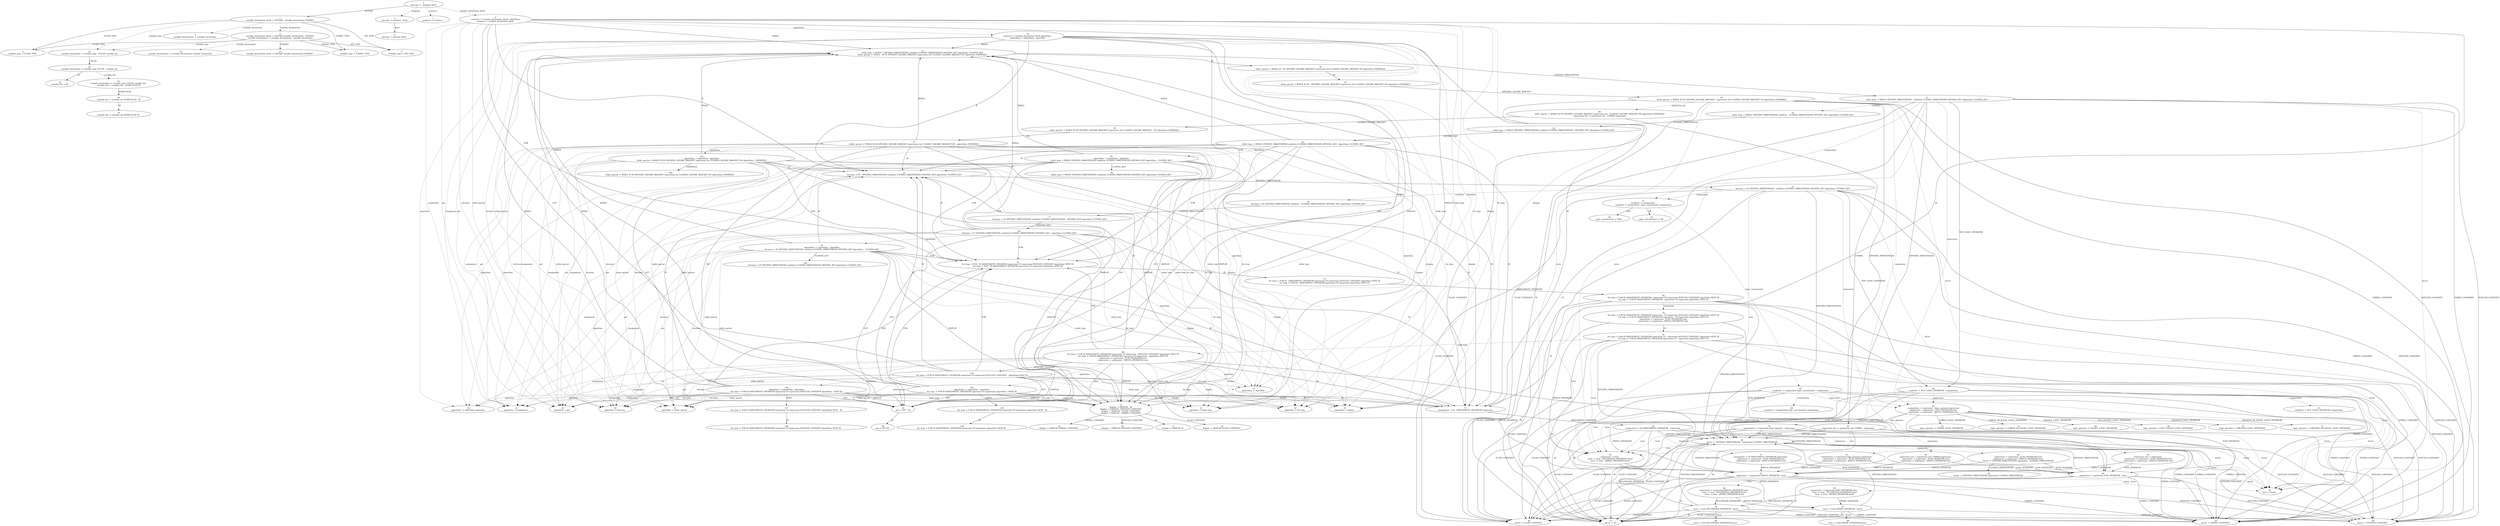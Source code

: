digraph Automaton {
  0 [label="0\n$accept -> . program $end"]
  0 -> 1 [style=solid label="DEFVAR"]
  0 -> 2 [style=dashed label="program"]
  0 -> 3 [style=dashed label="sentence"]
  0 -> 4 [style=dashed label="variable_declaration_block"]
  1 [label="1\nvariable_declaration_block -> DEFVAR . variable_declarations ENDDEF"]
  1 -> 5 [style=solid label="INT_TYPE"]
  1 -> 6 [style=solid label="FLOAT_TYPE"]
  1 -> 7 [style=solid label="STRING_TYPE"]
  1 -> 8 [style=dashed label="variable_declarations"]
  1 -> 9 [style=dashed label="variable_declaration"]
  1 -> 10 [style=dashed label="variable_type"]
  2 [label="2\n$accept -> program . $end"]
  2 -> 11 [style=solid label="$end"]
  3 [label="3\nprogram -> sentence ."]
  4 [label="4\nsentence -> variable_declaration_block . algorithms\nsentence -> variable_declaration_block ."]
  4 -> 12 [style=solid label="WHILE"]
  4 -> 13 [style=solid label="IF"]
  4 -> 14 [style=solid label="FOR"]
  4 -> 15 [style=solid label="DISPLAY"]
  4 -> 16 [style=solid label="GET"]
  4 -> 17 [style=solid label="ID"]
  4 -> 18 [style=dashed label="algorithms"]
  4 -> 19 [style=dashed label="algorithm"]
  4 -> 20 [style=dashed label="decision"]
  4 -> 21 [style=dashed label="assignment"]
  4 -> 22 [style=dashed label="while_loop"]
  4 -> 23 [style=dashed label="while_special"]
  4 -> 24 [style=dashed label="for_loop"]
  4 -> 25 [style=dashed label="display"]
  4 -> 26 [style=dashed label="get"]
  5 [label="5\nvariable_type -> INT_TYPE ."]
  6 [label="6\nvariable_type -> FLOAT_TYPE ."]
  7 [label="7\nvariable_type -> STRING_TYPE ."]
  8 [label="8\nvariable_declaration_block -> DEFVAR variable_declarations . ENDDEF\nvariable_declarations -> variable_declarations . variable_declaration"]
  8 -> 27 [style=solid label="ENDDEF"]
  8 -> 5 [style=solid label="INT_TYPE"]
  8 -> 6 [style=solid label="FLOAT_TYPE"]
  8 -> 7 [style=solid label="STRING_TYPE"]
  8 -> 28 [style=dashed label="variable_declaration"]
  8 -> 10 [style=dashed label="variable_type"]
  9 [label="9\nvariable_declarations -> variable_declaration ."]
  10 [label="10\nvariable_declaration -> variable_type . COLON variable_list"]
  10 -> 29 [style=solid label="COLON"]
  11 [label="11\n$accept -> program $end ."]
  12 [label="12\nwhile_loop -> WHILE . OPENING_PARENTHESIS condition CLOSING_PARENTHESIS OPENING_KEY algorithms CLOSING_KEY\nwhile_special -> WHILE . ID IN OPENING_SQUARE_BRACKET expression_list CLOSING_SQUARE_BRACKET DO algorithms ENDWHILE"]
  12 -> 30 [style=solid label="ID"]
  12 -> 31 [style=solid label="OPENING_PARENTHESIS"]
  13 [label="13\ndecision -> IF . OPENING_PARENTHESIS condition CLOSING_PARENTHESIS OPENING_KEY algorithms CLOSING_KEY"]
  13 -> 32 [style=solid label="OPENING_PARENTHESIS"]
  14 [label="14\nfor_loop -> FOR . ID ASSIGNMENT_OPERATOR expression TO expression INTEGER_CONSTANT algorithms NEXT ID\nfor_loop -> FOR . ID ASSIGNMENT_OPERATOR expression TO expression algorithms NEXT ID"]
  14 -> 33 [style=solid label="ID"]
  15 [label="15\ndisplay -> DISPLAY . ID\ndisplay -> DISPLAY . INTEGER_CONSTANT\ndisplay -> DISPLAY . FLOAT_CONSTANT\ndisplay -> DISPLAY . STRING_CONSTANT"]
  15 -> 34 [style=solid label="FLOAT_CONSTANT"]
  15 -> 35 [style=solid label="STRING_CONSTANT"]
  15 -> 36 [style=solid label="INTEGER_CONSTANT"]
  15 -> 37 [style=solid label="ID"]
  16 [label="16\nget -> GET . ID"]
  16 -> 38 [style=solid label="ID"]
  17 [label="17\nassignment -> ID . ASSIGNMENT_OPERATOR expression"]
  17 -> 39 [style=solid label="ASSIGNMENT_OPERATOR"]
  18 [label="18\nsentence -> variable_declaration_block algorithms .\nalgorithms -> algorithms . algorithm"]
  18 -> 12 [style=solid label="WHILE"]
  18 -> 13 [style=solid label="IF"]
  18 -> 14 [style=solid label="FOR"]
  18 -> 15 [style=solid label="DISPLAY"]
  18 -> 16 [style=solid label="GET"]
  18 -> 17 [style=solid label="ID"]
  18 -> 40 [style=dashed label="algorithm"]
  18 -> 20 [style=dashed label="decision"]
  18 -> 21 [style=dashed label="assignment"]
  18 -> 22 [style=dashed label="while_loop"]
  18 -> 23 [style=dashed label="while_special"]
  18 -> 24 [style=dashed label="for_loop"]
  18 -> 25 [style=dashed label="display"]
  18 -> 26 [style=dashed label="get"]
  19 [label="19\nalgorithms -> algorithm ."]
  20 [label="20\nalgorithm -> decision ."]
  21 [label="21\nalgorithm -> assignment ."]
  22 [label="22\nalgorithm -> while_loop ."]
  23 [label="23\nalgorithm -> while_special ."]
  24 [label="24\nalgorithm -> for_loop ."]
  25 [label="25\nalgorithm -> display ."]
  26 [label="26\nalgorithm -> get ."]
  27 [label="27\nvariable_declaration_block -> DEFVAR variable_declarations ENDDEF ."]
  28 [label="28\nvariable_declarations -> variable_declarations variable_declaration ."]
  29 [label="29\nvariable_declaration -> variable_type COLON . variable_list"]
  29 -> 41 [style=solid label="ID"]
  29 -> 42 [style=dashed label="variable_list"]
  30 [label="30\nwhile_special -> WHILE ID . IN OPENING_SQUARE_BRACKET expression_list CLOSING_SQUARE_BRACKET DO algorithms ENDWHILE"]
  30 -> 43 [style=solid label="IN"]
  31 [label="31\nwhile_loop -> WHILE OPENING_PARENTHESIS . condition CLOSING_PARENTHESIS OPENING_KEY algorithms CLOSING_KEY"]
  31 -> 44 [style=solid label="FLOAT_CONSTANT"]
  31 -> 45 [style=solid label="STRING_CONSTANT"]
  31 -> 46 [style=solid label="INTEGER_CONSTANT"]
  31 -> 47 [style=solid label="ID"]
  31 -> 48 [style=solid label="OPENING_PARENTHESIS"]
  31 -> 49 [style=solid label="NOT_LOGIC_OPERATOR"]
  31 -> 50 [style=dashed label="condition"]
  31 -> 51 [style=dashed label="comparation"]
  31 -> 52 [style=dashed label="expression"]
  31 -> 53 [style=dashed label="term"]
  31 -> 54 [style=dashed label="factor"]
  32 [label="32\ndecision -> IF OPENING_PARENTHESIS . condition CLOSING_PARENTHESIS OPENING_KEY algorithms CLOSING_KEY"]
  32 -> 44 [style=solid label="FLOAT_CONSTANT"]
  32 -> 45 [style=solid label="STRING_CONSTANT"]
  32 -> 46 [style=solid label="INTEGER_CONSTANT"]
  32 -> 47 [style=solid label="ID"]
  32 -> 48 [style=solid label="OPENING_PARENTHESIS"]
  32 -> 49 [style=solid label="NOT_LOGIC_OPERATOR"]
  32 -> 55 [style=dashed label="condition"]
  32 -> 51 [style=dashed label="comparation"]
  32 -> 52 [style=dashed label="expression"]
  32 -> 53 [style=dashed label="term"]
  32 -> 54 [style=dashed label="factor"]
  33 [label="33\nfor_loop -> FOR ID . ASSIGNMENT_OPERATOR expression TO expression INTEGER_CONSTANT algorithms NEXT ID\nfor_loop -> FOR ID . ASSIGNMENT_OPERATOR expression TO expression algorithms NEXT ID"]
  33 -> 56 [style=solid label="ASSIGNMENT_OPERATOR"]
  34 [label="34\ndisplay -> DISPLAY FLOAT_CONSTANT ."]
  35 [label="35\ndisplay -> DISPLAY STRING_CONSTANT ."]
  36 [label="36\ndisplay -> DISPLAY INTEGER_CONSTANT ."]
  37 [label="37\ndisplay -> DISPLAY ID ."]
  38 [label="38\nget -> GET ID ."]
  39 [label="39\nassignment -> ID ASSIGNMENT_OPERATOR . expression"]
  39 -> 44 [style=solid label="FLOAT_CONSTANT"]
  39 -> 45 [style=solid label="STRING_CONSTANT"]
  39 -> 46 [style=solid label="INTEGER_CONSTANT"]
  39 -> 47 [style=solid label="ID"]
  39 -> 48 [style=solid label="OPENING_PARENTHESIS"]
  39 -> 57 [style=dashed label="expression"]
  39 -> 53 [style=dashed label="term"]
  39 -> 54 [style=dashed label="factor"]
  40 [label="40\nalgorithms -> algorithms algorithm ."]
  41 [label="41\nvariable_list -> ID ."]
  42 [label="42\nvariable_declaration -> variable_type COLON variable_list .\nvariable_list -> variable_list . SEMICOLON ID"]
  42 -> 58 [style=solid label="SEMICOLON"]
  43 [label="43\nwhile_special -> WHILE ID IN . OPENING_SQUARE_BRACKET expression_list CLOSING_SQUARE_BRACKET DO algorithms ENDWHILE"]
  43 -> 59 [style=solid label="OPENING_SQUARE_BRACKET"]
  44 [label="44\nfactor -> FLOAT_CONSTANT ."]
  45 [label="45\nfactor -> STRING_CONSTANT ."]
  46 [label="46\nfactor -> INTEGER_CONSTANT ."]
  47 [label="47\nfactor -> ID ."]
  48 [label="48\nfactor -> OPENING_PARENTHESIS . expression CLOSING_PARENTHESIS"]
  48 -> 44 [style=solid label="FLOAT_CONSTANT"]
  48 -> 45 [style=solid label="STRING_CONSTANT"]
  48 -> 46 [style=solid label="INTEGER_CONSTANT"]
  48 -> 47 [style=solid label="ID"]
  48 -> 48 [style=solid label="OPENING_PARENTHESIS"]
  48 -> 60 [style=dashed label="expression"]
  48 -> 53 [style=dashed label="term"]
  48 -> 54 [style=dashed label="factor"]
  49 [label="49\ncondition -> NOT_LOGIC_OPERATOR . comparation"]
  49 -> 44 [style=solid label="FLOAT_CONSTANT"]
  49 -> 45 [style=solid label="STRING_CONSTANT"]
  49 -> 46 [style=solid label="INTEGER_CONSTANT"]
  49 -> 47 [style=solid label="ID"]
  49 -> 48 [style=solid label="OPENING_PARENTHESIS"]
  49 -> 61 [style=dashed label="comparation"]
  49 -> 52 [style=dashed label="expression"]
  49 -> 53 [style=dashed label="term"]
  49 -> 54 [style=dashed label="factor"]
  50 [label="50\nwhile_loop -> WHILE OPENING_PARENTHESIS condition . CLOSING_PARENTHESIS OPENING_KEY algorithms CLOSING_KEY"]
  50 -> 62 [style=solid label="CLOSING_PARENTHESIS"]
  51 [label="51\ncondition -> comparation .\ncondition -> comparation . logic_concatenator comparation"]
  51 -> 63 [style=solid label="OR"]
  51 -> 64 [style=solid label="AND"]
  51 -> 65 [style=dashed label="logic_concatenator"]
  52 [label="52\ncomparation -> expression . logic_operator expression\nexpression -> expression . SUM_OPERATOR term\nexpression -> expression . MINUS_OPERATOR term"]
  52 -> 66 [style=solid label="SUM_OPERATOR"]
  52 -> 67 [style=solid label="MINUS_OPERATOR"]
  52 -> 68 [style=solid label="EQUALS_LOGIC_OPERATOR"]
  52 -> 69 [style=solid label="NOT_EQUALS_LOGIC_OPERATOR"]
  52 -> 70 [style=solid label="GREATER_LOGIC_OPERATOR"]
  52 -> 71 [style=solid label="GREATER_OR_EQUAL_LOGIC_OPERATOR"]
  52 -> 72 [style=solid label="LOWER_LOGIC_OPERATOR"]
  52 -> 73 [style=solid label="LOWER_OR_EQUAL_LOGIC_OPERATOR"]
  52 -> 74 [style=dashed label="logic_operator"]
  53 [label="53\nexpression -> term .\nterm -> term . MULTIPLIER_OPERATOR factor\nterm -> term . DIVIDE_OPERATOR factor"]
  53 -> 75 [style=solid label="DIVIDE_OPERATOR"]
  53 -> 76 [style=solid label="MULTIPLIER_OPERATOR"]
  54 [label="54\nterm -> factor ."]
  55 [label="55\ndecision -> IF OPENING_PARENTHESIS condition . CLOSING_PARENTHESIS OPENING_KEY algorithms CLOSING_KEY"]
  55 -> 77 [style=solid label="CLOSING_PARENTHESIS"]
  56 [label="56\nfor_loop -> FOR ID ASSIGNMENT_OPERATOR . expression TO expression INTEGER_CONSTANT algorithms NEXT ID\nfor_loop -> FOR ID ASSIGNMENT_OPERATOR . expression TO expression algorithms NEXT ID"]
  56 -> 44 [style=solid label="FLOAT_CONSTANT"]
  56 -> 45 [style=solid label="STRING_CONSTANT"]
  56 -> 46 [style=solid label="INTEGER_CONSTANT"]
  56 -> 47 [style=solid label="ID"]
  56 -> 48 [style=solid label="OPENING_PARENTHESIS"]
  56 -> 78 [style=dashed label="expression"]
  56 -> 53 [style=dashed label="term"]
  56 -> 54 [style=dashed label="factor"]
  57 [label="57\nassignment -> ID ASSIGNMENT_OPERATOR expression .\nexpression -> expression . SUM_OPERATOR term\nexpression -> expression . MINUS_OPERATOR term"]
  57 -> 66 [style=solid label="SUM_OPERATOR"]
  57 -> 67 [style=solid label="MINUS_OPERATOR"]
  58 [label="58\nvariable_list -> variable_list SEMICOLON . ID"]
  58 -> 79 [style=solid label="ID"]
  59 [label="59\nwhile_special -> WHILE ID IN OPENING_SQUARE_BRACKET . expression_list CLOSING_SQUARE_BRACKET DO algorithms ENDWHILE"]
  59 -> 44 [style=solid label="FLOAT_CONSTANT"]
  59 -> 45 [style=solid label="STRING_CONSTANT"]
  59 -> 46 [style=solid label="INTEGER_CONSTANT"]
  59 -> 47 [style=solid label="ID"]
  59 -> 48 [style=solid label="OPENING_PARENTHESIS"]
  59 -> 80 [style=dashed label="expression_list"]
  59 -> 81 [style=dashed label="expression"]
  59 -> 53 [style=dashed label="term"]
  59 -> 54 [style=dashed label="factor"]
  60 [label="60\nexpression -> expression . SUM_OPERATOR term\nexpression -> expression . MINUS_OPERATOR term\nfactor -> OPENING_PARENTHESIS expression . CLOSING_PARENTHESIS"]
  60 -> 82 [style=solid label="CLOSING_PARENTHESIS"]
  60 -> 66 [style=solid label="SUM_OPERATOR"]
  60 -> 67 [style=solid label="MINUS_OPERATOR"]
  61 [label="61\ncondition -> NOT_LOGIC_OPERATOR comparation ."]
  62 [label="62\nwhile_loop -> WHILE OPENING_PARENTHESIS condition CLOSING_PARENTHESIS . OPENING_KEY algorithms CLOSING_KEY"]
  62 -> 83 [style=solid label="OPENING_KEY"]
  63 [label="63\nlogic_concatenator -> OR ."]
  64 [label="64\nlogic_concatenator -> AND ."]
  65 [label="65\ncondition -> comparation logic_concatenator . comparation"]
  65 -> 44 [style=solid label="FLOAT_CONSTANT"]
  65 -> 45 [style=solid label="STRING_CONSTANT"]
  65 -> 46 [style=solid label="INTEGER_CONSTANT"]
  65 -> 47 [style=solid label="ID"]
  65 -> 48 [style=solid label="OPENING_PARENTHESIS"]
  65 -> 84 [style=dashed label="comparation"]
  65 -> 52 [style=dashed label="expression"]
  65 -> 53 [style=dashed label="term"]
  65 -> 54 [style=dashed label="factor"]
  66 [label="66\nexpression -> expression SUM_OPERATOR . term"]
  66 -> 44 [style=solid label="FLOAT_CONSTANT"]
  66 -> 45 [style=solid label="STRING_CONSTANT"]
  66 -> 46 [style=solid label="INTEGER_CONSTANT"]
  66 -> 47 [style=solid label="ID"]
  66 -> 48 [style=solid label="OPENING_PARENTHESIS"]
  66 -> 85 [style=dashed label="term"]
  66 -> 54 [style=dashed label="factor"]
  67 [label="67\nexpression -> expression MINUS_OPERATOR . term"]
  67 -> 44 [style=solid label="FLOAT_CONSTANT"]
  67 -> 45 [style=solid label="STRING_CONSTANT"]
  67 -> 46 [style=solid label="INTEGER_CONSTANT"]
  67 -> 47 [style=solid label="ID"]
  67 -> 48 [style=solid label="OPENING_PARENTHESIS"]
  67 -> 86 [style=dashed label="term"]
  67 -> 54 [style=dashed label="factor"]
  68 [label="68\nlogic_operator -> EQUALS_LOGIC_OPERATOR ."]
  69 [label="69\nlogic_operator -> NOT_EQUALS_LOGIC_OPERATOR ."]
  70 [label="70\nlogic_operator -> GREATER_LOGIC_OPERATOR ."]
  71 [label="71\nlogic_operator -> GREATER_OR_EQUAL_LOGIC_OPERATOR ."]
  72 [label="72\nlogic_operator -> LOWER_LOGIC_OPERATOR ."]
  73 [label="73\nlogic_operator -> LOWER_OR_EQUAL_LOGIC_OPERATOR ."]
  74 [label="74\ncomparation -> expression logic_operator . expression"]
  74 -> 44 [style=solid label="FLOAT_CONSTANT"]
  74 -> 45 [style=solid label="STRING_CONSTANT"]
  74 -> 46 [style=solid label="INTEGER_CONSTANT"]
  74 -> 47 [style=solid label="ID"]
  74 -> 48 [style=solid label="OPENING_PARENTHESIS"]
  74 -> 87 [style=dashed label="expression"]
  74 -> 53 [style=dashed label="term"]
  74 -> 54 [style=dashed label="factor"]
  75 [label="75\nterm -> term DIVIDE_OPERATOR . factor"]
  75 -> 44 [style=solid label="FLOAT_CONSTANT"]
  75 -> 45 [style=solid label="STRING_CONSTANT"]
  75 -> 46 [style=solid label="INTEGER_CONSTANT"]
  75 -> 47 [style=solid label="ID"]
  75 -> 48 [style=solid label="OPENING_PARENTHESIS"]
  75 -> 88 [style=dashed label="factor"]
  76 [label="76\nterm -> term MULTIPLIER_OPERATOR . factor"]
  76 -> 44 [style=solid label="FLOAT_CONSTANT"]
  76 -> 45 [style=solid label="STRING_CONSTANT"]
  76 -> 46 [style=solid label="INTEGER_CONSTANT"]
  76 -> 47 [style=solid label="ID"]
  76 -> 48 [style=solid label="OPENING_PARENTHESIS"]
  76 -> 89 [style=dashed label="factor"]
  77 [label="77\ndecision -> IF OPENING_PARENTHESIS condition CLOSING_PARENTHESIS . OPENING_KEY algorithms CLOSING_KEY"]
  77 -> 90 [style=solid label="OPENING_KEY"]
  78 [label="78\nfor_loop -> FOR ID ASSIGNMENT_OPERATOR expression . TO expression INTEGER_CONSTANT algorithms NEXT ID\nfor_loop -> FOR ID ASSIGNMENT_OPERATOR expression . TO expression algorithms NEXT ID\nexpression -> expression . SUM_OPERATOR term\nexpression -> expression . MINUS_OPERATOR term"]
  78 -> 91 [style=solid label="TO"]
  78 -> 66 [style=solid label="SUM_OPERATOR"]
  78 -> 67 [style=solid label="MINUS_OPERATOR"]
  79 [label="79\nvariable_list -> variable_list SEMICOLON ID ."]
  80 [label="80\nwhile_special -> WHILE ID IN OPENING_SQUARE_BRACKET expression_list . CLOSING_SQUARE_BRACKET DO algorithms ENDWHILE\nexpression_list -> expression_list . COMMA expression"]
  80 -> 92 [style=solid label="CLOSING_SQUARE_BRACKET"]
  80 -> 93 [style=solid label="COMMA"]
  81 [label="81\nexpression_list -> expression .\nexpression -> expression . SUM_OPERATOR term\nexpression -> expression . MINUS_OPERATOR term"]
  81 -> 66 [style=solid label="SUM_OPERATOR"]
  81 -> 67 [style=solid label="MINUS_OPERATOR"]
  82 [label="82\nfactor -> OPENING_PARENTHESIS expression CLOSING_PARENTHESIS ."]
  83 [label="83\nwhile_loop -> WHILE OPENING_PARENTHESIS condition CLOSING_PARENTHESIS OPENING_KEY . algorithms CLOSING_KEY"]
  83 -> 12 [style=solid label="WHILE"]
  83 -> 13 [style=solid label="IF"]
  83 -> 14 [style=solid label="FOR"]
  83 -> 15 [style=solid label="DISPLAY"]
  83 -> 16 [style=solid label="GET"]
  83 -> 17 [style=solid label="ID"]
  83 -> 94 [style=dashed label="algorithms"]
  83 -> 19 [style=dashed label="algorithm"]
  83 -> 20 [style=dashed label="decision"]
  83 -> 21 [style=dashed label="assignment"]
  83 -> 22 [style=dashed label="while_loop"]
  83 -> 23 [style=dashed label="while_special"]
  83 -> 24 [style=dashed label="for_loop"]
  83 -> 25 [style=dashed label="display"]
  83 -> 26 [style=dashed label="get"]
  84 [label="84\ncondition -> comparation logic_concatenator comparation ."]
  85 [label="85\nexpression -> expression SUM_OPERATOR term .\nterm -> term . MULTIPLIER_OPERATOR factor\nterm -> term . DIVIDE_OPERATOR factor"]
  85 -> 75 [style=solid label="DIVIDE_OPERATOR"]
  85 -> 76 [style=solid label="MULTIPLIER_OPERATOR"]
  86 [label="86\nexpression -> expression MINUS_OPERATOR term .\nterm -> term . MULTIPLIER_OPERATOR factor\nterm -> term . DIVIDE_OPERATOR factor"]
  86 -> 75 [style=solid label="DIVIDE_OPERATOR"]
  86 -> 76 [style=solid label="MULTIPLIER_OPERATOR"]
  87 [label="87\ncomparation -> expression logic_operator expression .\nexpression -> expression . SUM_OPERATOR term\nexpression -> expression . MINUS_OPERATOR term"]
  87 -> 66 [style=solid label="SUM_OPERATOR"]
  87 -> 67 [style=solid label="MINUS_OPERATOR"]
  88 [label="88\nterm -> term DIVIDE_OPERATOR factor ."]
  89 [label="89\nterm -> term MULTIPLIER_OPERATOR factor ."]
  90 [label="90\ndecision -> IF OPENING_PARENTHESIS condition CLOSING_PARENTHESIS OPENING_KEY . algorithms CLOSING_KEY"]
  90 -> 12 [style=solid label="WHILE"]
  90 -> 13 [style=solid label="IF"]
  90 -> 14 [style=solid label="FOR"]
  90 -> 15 [style=solid label="DISPLAY"]
  90 -> 16 [style=solid label="GET"]
  90 -> 17 [style=solid label="ID"]
  90 -> 95 [style=dashed label="algorithms"]
  90 -> 19 [style=dashed label="algorithm"]
  90 -> 20 [style=dashed label="decision"]
  90 -> 21 [style=dashed label="assignment"]
  90 -> 22 [style=dashed label="while_loop"]
  90 -> 23 [style=dashed label="while_special"]
  90 -> 24 [style=dashed label="for_loop"]
  90 -> 25 [style=dashed label="display"]
  90 -> 26 [style=dashed label="get"]
  91 [label="91\nfor_loop -> FOR ID ASSIGNMENT_OPERATOR expression TO . expression INTEGER_CONSTANT algorithms NEXT ID\nfor_loop -> FOR ID ASSIGNMENT_OPERATOR expression TO . expression algorithms NEXT ID"]
  91 -> 44 [style=solid label="FLOAT_CONSTANT"]
  91 -> 45 [style=solid label="STRING_CONSTANT"]
  91 -> 46 [style=solid label="INTEGER_CONSTANT"]
  91 -> 47 [style=solid label="ID"]
  91 -> 48 [style=solid label="OPENING_PARENTHESIS"]
  91 -> 96 [style=dashed label="expression"]
  91 -> 53 [style=dashed label="term"]
  91 -> 54 [style=dashed label="factor"]
  92 [label="92\nwhile_special -> WHILE ID IN OPENING_SQUARE_BRACKET expression_list CLOSING_SQUARE_BRACKET . DO algorithms ENDWHILE"]
  92 -> 97 [style=solid label="DO"]
  93 [label="93\nexpression_list -> expression_list COMMA . expression"]
  93 -> 44 [style=solid label="FLOAT_CONSTANT"]
  93 -> 45 [style=solid label="STRING_CONSTANT"]
  93 -> 46 [style=solid label="INTEGER_CONSTANT"]
  93 -> 47 [style=solid label="ID"]
  93 -> 48 [style=solid label="OPENING_PARENTHESIS"]
  93 -> 98 [style=dashed label="expression"]
  93 -> 53 [style=dashed label="term"]
  93 -> 54 [style=dashed label="factor"]
  94 [label="94\nalgorithms -> algorithms . algorithm\nwhile_loop -> WHILE OPENING_PARENTHESIS condition CLOSING_PARENTHESIS OPENING_KEY algorithms . CLOSING_KEY"]
  94 -> 12 [style=solid label="WHILE"]
  94 -> 13 [style=solid label="IF"]
  94 -> 14 [style=solid label="FOR"]
  94 -> 15 [style=solid label="DISPLAY"]
  94 -> 16 [style=solid label="GET"]
  94 -> 17 [style=solid label="ID"]
  94 -> 99 [style=solid label="CLOSING_KEY"]
  94 -> 40 [style=dashed label="algorithm"]
  94 -> 20 [style=dashed label="decision"]
  94 -> 21 [style=dashed label="assignment"]
  94 -> 22 [style=dashed label="while_loop"]
  94 -> 23 [style=dashed label="while_special"]
  94 -> 24 [style=dashed label="for_loop"]
  94 -> 25 [style=dashed label="display"]
  94 -> 26 [style=dashed label="get"]
  95 [label="95\nalgorithms -> algorithms . algorithm\ndecision -> IF OPENING_PARENTHESIS condition CLOSING_PARENTHESIS OPENING_KEY algorithms . CLOSING_KEY"]
  95 -> 12 [style=solid label="WHILE"]
  95 -> 13 [style=solid label="IF"]
  95 -> 14 [style=solid label="FOR"]
  95 -> 15 [style=solid label="DISPLAY"]
  95 -> 16 [style=solid label="GET"]
  95 -> 17 [style=solid label="ID"]
  95 -> 100 [style=solid label="CLOSING_KEY"]
  95 -> 40 [style=dashed label="algorithm"]
  95 -> 20 [style=dashed label="decision"]
  95 -> 21 [style=dashed label="assignment"]
  95 -> 22 [style=dashed label="while_loop"]
  95 -> 23 [style=dashed label="while_special"]
  95 -> 24 [style=dashed label="for_loop"]
  95 -> 25 [style=dashed label="display"]
  95 -> 26 [style=dashed label="get"]
  96 [label="96\nfor_loop -> FOR ID ASSIGNMENT_OPERATOR expression TO expression . INTEGER_CONSTANT algorithms NEXT ID\nfor_loop -> FOR ID ASSIGNMENT_OPERATOR expression TO expression . algorithms NEXT ID\nexpression -> expression . SUM_OPERATOR term\nexpression -> expression . MINUS_OPERATOR term"]
  96 -> 12 [style=solid label="WHILE"]
  96 -> 13 [style=solid label="IF"]
  96 -> 14 [style=solid label="FOR"]
  96 -> 15 [style=solid label="DISPLAY"]
  96 -> 16 [style=solid label="GET"]
  96 -> 101 [style=solid label="INTEGER_CONSTANT"]
  96 -> 17 [style=solid label="ID"]
  96 -> 66 [style=solid label="SUM_OPERATOR"]
  96 -> 67 [style=solid label="MINUS_OPERATOR"]
  96 -> 102 [style=dashed label="algorithms"]
  96 -> 19 [style=dashed label="algorithm"]
  96 -> 20 [style=dashed label="decision"]
  96 -> 21 [style=dashed label="assignment"]
  96 -> 22 [style=dashed label="while_loop"]
  96 -> 23 [style=dashed label="while_special"]
  96 -> 24 [style=dashed label="for_loop"]
  96 -> 25 [style=dashed label="display"]
  96 -> 26 [style=dashed label="get"]
  97 [label="97\nwhile_special -> WHILE ID IN OPENING_SQUARE_BRACKET expression_list CLOSING_SQUARE_BRACKET DO . algorithms ENDWHILE"]
  97 -> 12 [style=solid label="WHILE"]
  97 -> 13 [style=solid label="IF"]
  97 -> 14 [style=solid label="FOR"]
  97 -> 15 [style=solid label="DISPLAY"]
  97 -> 16 [style=solid label="GET"]
  97 -> 17 [style=solid label="ID"]
  97 -> 103 [style=dashed label="algorithms"]
  97 -> 19 [style=dashed label="algorithm"]
  97 -> 20 [style=dashed label="decision"]
  97 -> 21 [style=dashed label="assignment"]
  97 -> 22 [style=dashed label="while_loop"]
  97 -> 23 [style=dashed label="while_special"]
  97 -> 24 [style=dashed label="for_loop"]
  97 -> 25 [style=dashed label="display"]
  97 -> 26 [style=dashed label="get"]
  98 [label="98\nexpression_list -> expression_list COMMA expression .\nexpression -> expression . SUM_OPERATOR term\nexpression -> expression . MINUS_OPERATOR term"]
  98 -> 66 [style=solid label="SUM_OPERATOR"]
  98 -> 67 [style=solid label="MINUS_OPERATOR"]
  99 [label="99\nwhile_loop -> WHILE OPENING_PARENTHESIS condition CLOSING_PARENTHESIS OPENING_KEY algorithms CLOSING_KEY ."]
  100 [label="100\ndecision -> IF OPENING_PARENTHESIS condition CLOSING_PARENTHESIS OPENING_KEY algorithms CLOSING_KEY ."]
  101 [label="101\nfor_loop -> FOR ID ASSIGNMENT_OPERATOR expression TO expression INTEGER_CONSTANT . algorithms NEXT ID"]
  101 -> 12 [style=solid label="WHILE"]
  101 -> 13 [style=solid label="IF"]
  101 -> 14 [style=solid label="FOR"]
  101 -> 15 [style=solid label="DISPLAY"]
  101 -> 16 [style=solid label="GET"]
  101 -> 17 [style=solid label="ID"]
  101 -> 104 [style=dashed label="algorithms"]
  101 -> 19 [style=dashed label="algorithm"]
  101 -> 20 [style=dashed label="decision"]
  101 -> 21 [style=dashed label="assignment"]
  101 -> 22 [style=dashed label="while_loop"]
  101 -> 23 [style=dashed label="while_special"]
  101 -> 24 [style=dashed label="for_loop"]
  101 -> 25 [style=dashed label="display"]
  101 -> 26 [style=dashed label="get"]
  102 [label="102\nalgorithms -> algorithms . algorithm\nfor_loop -> FOR ID ASSIGNMENT_OPERATOR expression TO expression algorithms . NEXT ID"]
  102 -> 12 [style=solid label="WHILE"]
  102 -> 13 [style=solid label="IF"]
  102 -> 14 [style=solid label="FOR"]
  102 -> 105 [style=solid label="NEXT"]
  102 -> 15 [style=solid label="DISPLAY"]
  102 -> 16 [style=solid label="GET"]
  102 -> 17 [style=solid label="ID"]
  102 -> 40 [style=dashed label="algorithm"]
  102 -> 20 [style=dashed label="decision"]
  102 -> 21 [style=dashed label="assignment"]
  102 -> 22 [style=dashed label="while_loop"]
  102 -> 23 [style=dashed label="while_special"]
  102 -> 24 [style=dashed label="for_loop"]
  102 -> 25 [style=dashed label="display"]
  102 -> 26 [style=dashed label="get"]
  103 [label="103\nalgorithms -> algorithms . algorithm\nwhile_special -> WHILE ID IN OPENING_SQUARE_BRACKET expression_list CLOSING_SQUARE_BRACKET DO algorithms . ENDWHILE"]
  103 -> 12 [style=solid label="WHILE"]
  103 -> 13 [style=solid label="IF"]
  103 -> 14 [style=solid label="FOR"]
  103 -> 15 [style=solid label="DISPLAY"]
  103 -> 16 [style=solid label="GET"]
  103 -> 17 [style=solid label="ID"]
  103 -> 106 [style=solid label="ENDWHILE"]
  103 -> 40 [style=dashed label="algorithm"]
  103 -> 20 [style=dashed label="decision"]
  103 -> 21 [style=dashed label="assignment"]
  103 -> 22 [style=dashed label="while_loop"]
  103 -> 23 [style=dashed label="while_special"]
  103 -> 24 [style=dashed label="for_loop"]
  103 -> 25 [style=dashed label="display"]
  103 -> 26 [style=dashed label="get"]
  104 [label="104\nalgorithms -> algorithms . algorithm\nfor_loop -> FOR ID ASSIGNMENT_OPERATOR expression TO expression INTEGER_CONSTANT algorithms . NEXT ID"]
  104 -> 12 [style=solid label="WHILE"]
  104 -> 13 [style=solid label="IF"]
  104 -> 14 [style=solid label="FOR"]
  104 -> 107 [style=solid label="NEXT"]
  104 -> 15 [style=solid label="DISPLAY"]
  104 -> 16 [style=solid label="GET"]
  104 -> 17 [style=solid label="ID"]
  104 -> 40 [style=dashed label="algorithm"]
  104 -> 20 [style=dashed label="decision"]
  104 -> 21 [style=dashed label="assignment"]
  104 -> 22 [style=dashed label="while_loop"]
  104 -> 23 [style=dashed label="while_special"]
  104 -> 24 [style=dashed label="for_loop"]
  104 -> 25 [style=dashed label="display"]
  104 -> 26 [style=dashed label="get"]
  105 [label="105\nfor_loop -> FOR ID ASSIGNMENT_OPERATOR expression TO expression algorithms NEXT . ID"]
  105 -> 108 [style=solid label="ID"]
  106 [label="106\nwhile_special -> WHILE ID IN OPENING_SQUARE_BRACKET expression_list CLOSING_SQUARE_BRACKET DO algorithms ENDWHILE ."]
  107 [label="107\nfor_loop -> FOR ID ASSIGNMENT_OPERATOR expression TO expression INTEGER_CONSTANT algorithms NEXT . ID"]
  107 -> 109 [style=solid label="ID"]
  108 [label="108\nfor_loop -> FOR ID ASSIGNMENT_OPERATOR expression TO expression algorithms NEXT ID ."]
  109 [label="109\nfor_loop -> FOR ID ASSIGNMENT_OPERATOR expression TO expression INTEGER_CONSTANT algorithms NEXT ID ."]
}
